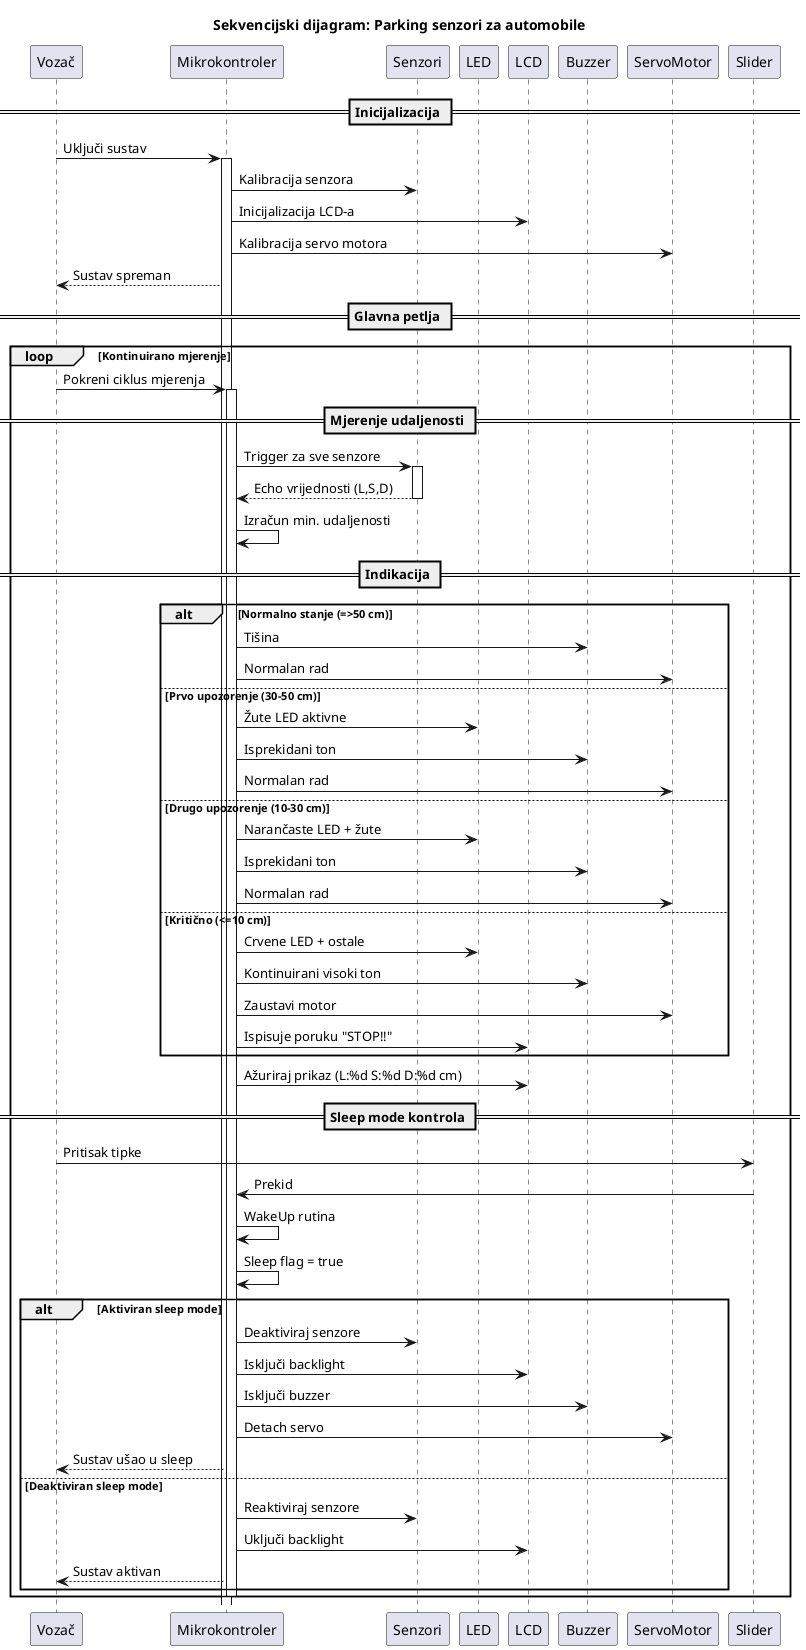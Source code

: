 @startuml Sekvencijski dijagram
title Sekvencijski dijagram: Parking senzori za automobile
participant Vozač as V
participant Mikrokontroler as MK
participant Senzori as S
participant LED as L
participant LCD as D
participant Buzzer as B
participant ServoMotor as SM
participant Slider as SL

== Inicijalizacija ==
V -> MK: Uključi sustav
activate MK
MK -> S: Kalibracija senzora
MK -> D: Inicijalizacija LCD-a
MK -> SM: Kalibracija servo motora
MK --> V: Sustav spreman

== Glavna petlja ==
loop Kontinuirano mjerenje
    V -> MK: Pokreni ciklus mjerenja
    activate MK
    
    == Mjerenje udaljenosti ==
    MK -> S: Trigger za sve senzore
    activate S
    S --> MK: Echo vrijednosti (L,S,D)
    deactivate S
    
    MK -> MK: Izračun min. udaljenosti
    
    == Indikacija ==
    alt Normalno stanje (=>50 cm)
        MK -> B: Tišina
        MK -> SM: Normalan rad
    else Prvo upozorenje (30-50 cm)
        MK -> L: Žute LED aktivne
        MK -> B: Isprekidani ton
        MK -> SM: Normalan rad
    else Drugo upozorenje (10-30 cm)
        MK -> L: Narančaste LED + žute
        MK -> B: Isprekidani ton
        MK -> SM: Normalan rad
    else Kritično (<=10 cm)
        MK -> L: Crvene LED + ostale
        MK -> B: Kontinuirani visoki ton
        MK -> SM: Zaustavi motor
        MK -> D: Ispisuje poruku "STOP!!"
    end
    
    MK -> D: Ažuriraj prikaz (L:%d S:%d D:%d cm)
    
    == Sleep mode kontrola ==
    V -> SL: Pritisak tipke
    SL -> MK: Prekid
    MK -> MK: WakeUp rutina
    MK -> MK: Sleep flag = true
    
    alt Aktiviran sleep mode
        MK -> S: Deaktiviraj senzore
        MK -> D: Isključi backlight
        MK -> B: Isključi buzzer
        MK -> SM: Detach servo
        MK --> V: Sustav ušao u sleep
    else Deaktiviran sleep mode
        MK -> S: Reaktiviraj senzore
        MK -> D: Uključi backlight
        MK --> V: Sustav aktivan
    end
    
    deactivate MK
end

@enduml